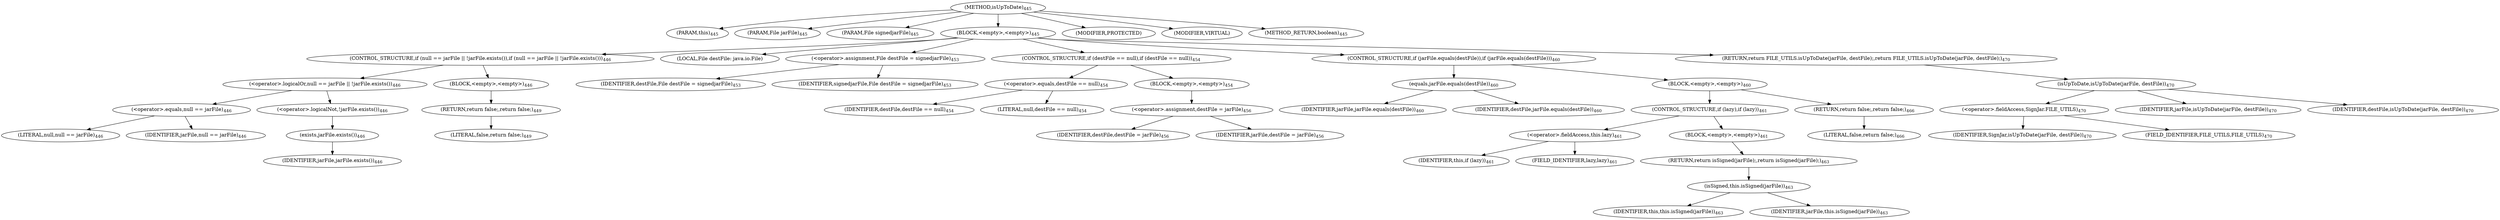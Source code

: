 digraph "isUpToDate" {  
"657" [label = <(METHOD,isUpToDate)<SUB>445</SUB>> ]
"53" [label = <(PARAM,this)<SUB>445</SUB>> ]
"658" [label = <(PARAM,File jarFile)<SUB>445</SUB>> ]
"659" [label = <(PARAM,File signedjarFile)<SUB>445</SUB>> ]
"660" [label = <(BLOCK,&lt;empty&gt;,&lt;empty&gt;)<SUB>445</SUB>> ]
"661" [label = <(CONTROL_STRUCTURE,if (null == jarFile || !jarFile.exists()),if (null == jarFile || !jarFile.exists()))<SUB>446</SUB>> ]
"662" [label = <(&lt;operator&gt;.logicalOr,null == jarFile || !jarFile.exists())<SUB>446</SUB>> ]
"663" [label = <(&lt;operator&gt;.equals,null == jarFile)<SUB>446</SUB>> ]
"664" [label = <(LITERAL,null,null == jarFile)<SUB>446</SUB>> ]
"665" [label = <(IDENTIFIER,jarFile,null == jarFile)<SUB>446</SUB>> ]
"666" [label = <(&lt;operator&gt;.logicalNot,!jarFile.exists())<SUB>446</SUB>> ]
"667" [label = <(exists,jarFile.exists())<SUB>446</SUB>> ]
"668" [label = <(IDENTIFIER,jarFile,jarFile.exists())<SUB>446</SUB>> ]
"669" [label = <(BLOCK,&lt;empty&gt;,&lt;empty&gt;)<SUB>446</SUB>> ]
"670" [label = <(RETURN,return false;,return false;)<SUB>449</SUB>> ]
"671" [label = <(LITERAL,false,return false;)<SUB>449</SUB>> ]
"672" [label = <(LOCAL,File destFile: java.io.File)> ]
"673" [label = <(&lt;operator&gt;.assignment,File destFile = signedjarFile)<SUB>453</SUB>> ]
"674" [label = <(IDENTIFIER,destFile,File destFile = signedjarFile)<SUB>453</SUB>> ]
"675" [label = <(IDENTIFIER,signedjarFile,File destFile = signedjarFile)<SUB>453</SUB>> ]
"676" [label = <(CONTROL_STRUCTURE,if (destFile == null),if (destFile == null))<SUB>454</SUB>> ]
"677" [label = <(&lt;operator&gt;.equals,destFile == null)<SUB>454</SUB>> ]
"678" [label = <(IDENTIFIER,destFile,destFile == null)<SUB>454</SUB>> ]
"679" [label = <(LITERAL,null,destFile == null)<SUB>454</SUB>> ]
"680" [label = <(BLOCK,&lt;empty&gt;,&lt;empty&gt;)<SUB>454</SUB>> ]
"681" [label = <(&lt;operator&gt;.assignment,destFile = jarFile)<SUB>456</SUB>> ]
"682" [label = <(IDENTIFIER,destFile,destFile = jarFile)<SUB>456</SUB>> ]
"683" [label = <(IDENTIFIER,jarFile,destFile = jarFile)<SUB>456</SUB>> ]
"684" [label = <(CONTROL_STRUCTURE,if (jarFile.equals(destFile)),if (jarFile.equals(destFile)))<SUB>460</SUB>> ]
"685" [label = <(equals,jarFile.equals(destFile))<SUB>460</SUB>> ]
"686" [label = <(IDENTIFIER,jarFile,jarFile.equals(destFile))<SUB>460</SUB>> ]
"687" [label = <(IDENTIFIER,destFile,jarFile.equals(destFile))<SUB>460</SUB>> ]
"688" [label = <(BLOCK,&lt;empty&gt;,&lt;empty&gt;)<SUB>460</SUB>> ]
"689" [label = <(CONTROL_STRUCTURE,if (lazy),if (lazy))<SUB>461</SUB>> ]
"690" [label = <(&lt;operator&gt;.fieldAccess,this.lazy)<SUB>461</SUB>> ]
"691" [label = <(IDENTIFIER,this,if (lazy))<SUB>461</SUB>> ]
"692" [label = <(FIELD_IDENTIFIER,lazy,lazy)<SUB>461</SUB>> ]
"693" [label = <(BLOCK,&lt;empty&gt;,&lt;empty&gt;)<SUB>461</SUB>> ]
"694" [label = <(RETURN,return isSigned(jarFile);,return isSigned(jarFile);)<SUB>463</SUB>> ]
"695" [label = <(isSigned,this.isSigned(jarFile))<SUB>463</SUB>> ]
"52" [label = <(IDENTIFIER,this,this.isSigned(jarFile))<SUB>463</SUB>> ]
"696" [label = <(IDENTIFIER,jarFile,this.isSigned(jarFile))<SUB>463</SUB>> ]
"697" [label = <(RETURN,return false;,return false;)<SUB>466</SUB>> ]
"698" [label = <(LITERAL,false,return false;)<SUB>466</SUB>> ]
"699" [label = <(RETURN,return FILE_UTILS.isUpToDate(jarFile, destFile);,return FILE_UTILS.isUpToDate(jarFile, destFile);)<SUB>470</SUB>> ]
"700" [label = <(isUpToDate,isUpToDate(jarFile, destFile))<SUB>470</SUB>> ]
"701" [label = <(&lt;operator&gt;.fieldAccess,SignJar.FILE_UTILS)<SUB>470</SUB>> ]
"702" [label = <(IDENTIFIER,SignJar,isUpToDate(jarFile, destFile))<SUB>470</SUB>> ]
"703" [label = <(FIELD_IDENTIFIER,FILE_UTILS,FILE_UTILS)<SUB>470</SUB>> ]
"704" [label = <(IDENTIFIER,jarFile,isUpToDate(jarFile, destFile))<SUB>470</SUB>> ]
"705" [label = <(IDENTIFIER,destFile,isUpToDate(jarFile, destFile))<SUB>470</SUB>> ]
"706" [label = <(MODIFIER,PROTECTED)> ]
"707" [label = <(MODIFIER,VIRTUAL)> ]
"708" [label = <(METHOD_RETURN,boolean)<SUB>445</SUB>> ]
  "657" -> "53" 
  "657" -> "658" 
  "657" -> "659" 
  "657" -> "660" 
  "657" -> "706" 
  "657" -> "707" 
  "657" -> "708" 
  "660" -> "661" 
  "660" -> "672" 
  "660" -> "673" 
  "660" -> "676" 
  "660" -> "684" 
  "660" -> "699" 
  "661" -> "662" 
  "661" -> "669" 
  "662" -> "663" 
  "662" -> "666" 
  "663" -> "664" 
  "663" -> "665" 
  "666" -> "667" 
  "667" -> "668" 
  "669" -> "670" 
  "670" -> "671" 
  "673" -> "674" 
  "673" -> "675" 
  "676" -> "677" 
  "676" -> "680" 
  "677" -> "678" 
  "677" -> "679" 
  "680" -> "681" 
  "681" -> "682" 
  "681" -> "683" 
  "684" -> "685" 
  "684" -> "688" 
  "685" -> "686" 
  "685" -> "687" 
  "688" -> "689" 
  "688" -> "697" 
  "689" -> "690" 
  "689" -> "693" 
  "690" -> "691" 
  "690" -> "692" 
  "693" -> "694" 
  "694" -> "695" 
  "695" -> "52" 
  "695" -> "696" 
  "697" -> "698" 
  "699" -> "700" 
  "700" -> "701" 
  "700" -> "704" 
  "700" -> "705" 
  "701" -> "702" 
  "701" -> "703" 
}
